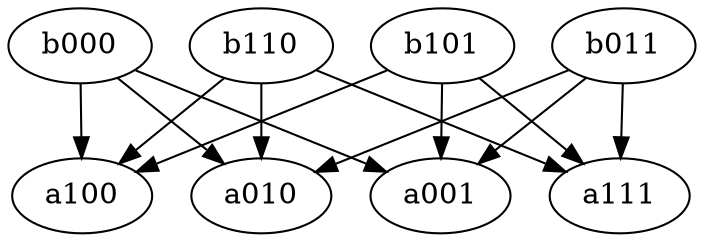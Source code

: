 digraph hc_8 /* seed: 0 0 0 */ {
b000 -> a100;
b000 -> a010;
b000 -> a001;
b110 -> a100;
b110 -> a010;
b110 -> a111;
b101 -> a100;
b101 -> a001;
b101 -> a111;
b011 -> a010;
b011 -> a001;
b011 -> a111;
}
